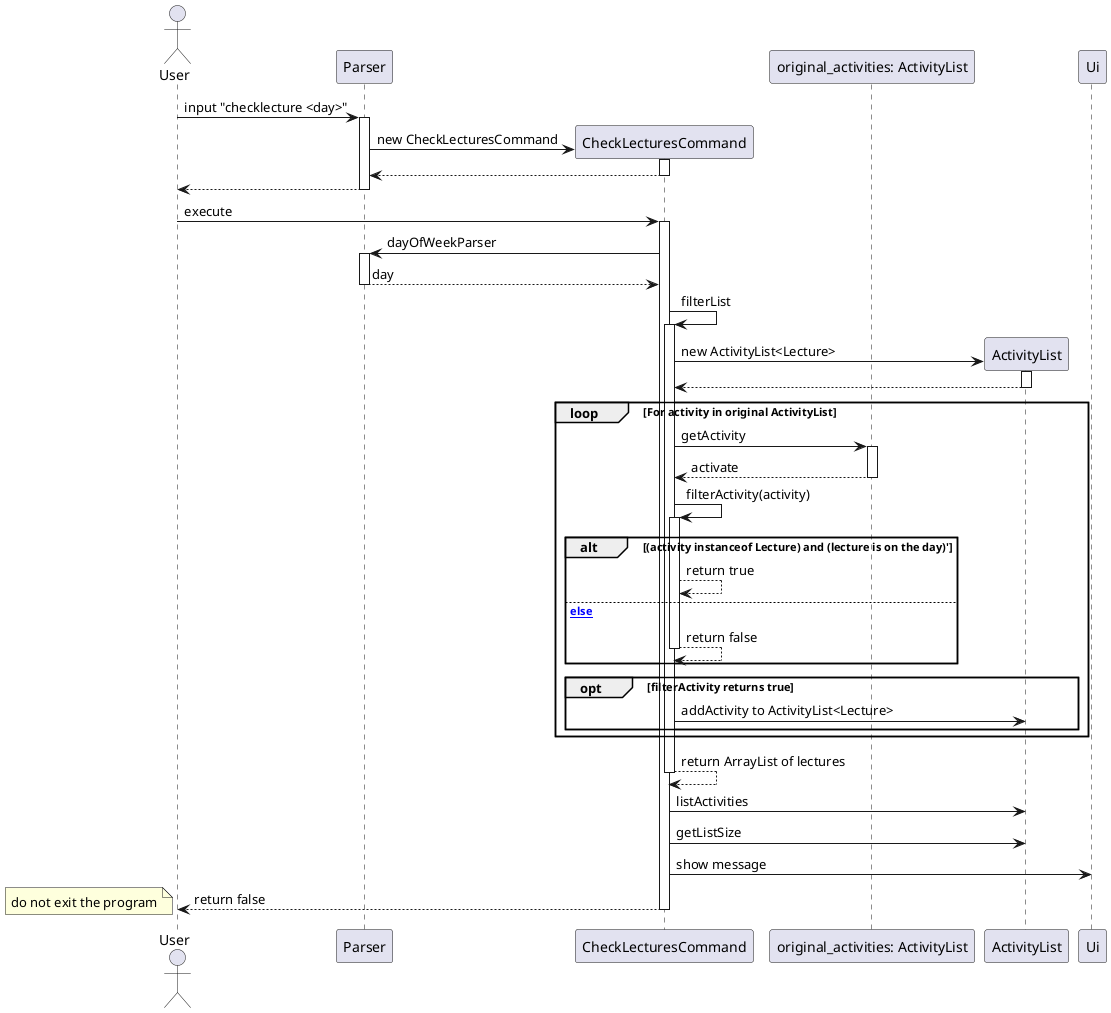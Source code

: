 @startuml
Actor User
participant Parser
participant CheckLecturesCommand
participant "original_activities: ActivityList" as original_list
participant ActivityList
participant Ui

User -> Parser: input "checklecture <day>"
activate Parser
create CheckLecturesCommand
Parser -> CheckLecturesCommand:new CheckLecturesCommand
activate CheckLecturesCommand
CheckLecturesCommand --> Parser
deactivate CheckLecturesCommand
Parser --> User
deactivate Parser

User -> CheckLecturesCommand: execute
activate CheckLecturesCommand
CheckLecturesCommand -> Parser: dayOfWeekParser
activate Parser
Parser --> CheckLecturesCommand: day
deactivate Parser

CheckLecturesCommand -> CheckLecturesCommand: filterList
activate CheckLecturesCommand
create ActivityList
CheckLecturesCommand -> ActivityList: new ActivityList<Lecture>
activate ActivityList
ActivityList --> CheckLecturesCommand
deactivate ActivityList

loop For activity in original ActivityList
    CheckLecturesCommand -> original_list: getActivity
    activate original_list
    original_list --> CheckLecturesCommand: activate
    deactivate original_list
    CheckLecturesCommand -> CheckLecturesCommand: filterActivity(activity)
    activate CheckLecturesCommand

    alt (activity instanceof Lecture) and (lecture is on the day)'
        CheckLecturesCommand --> CheckLecturesCommand: return true
    else [else]
        CheckLecturesCommand --> CheckLecturesCommand: return false
        deactivate CheckLecturesCommand
    end
    opt filterActivity returns true
        CheckLecturesCommand -> ActivityList: addActivity to ActivityList<Lecture>
    end
end
CheckLecturesCommand --> CheckLecturesCommand: return ArrayList of lectures
deactivate CheckLecturesCommand
CheckLecturesCommand -> ActivityList: listActivities
CheckLecturesCommand -> ActivityList: getListSize
CheckLecturesCommand -> Ui: show message
CheckLecturesCommand --> User: return false
note left: do not exit the program
deactivate CheckLecturesCommand

@enduml